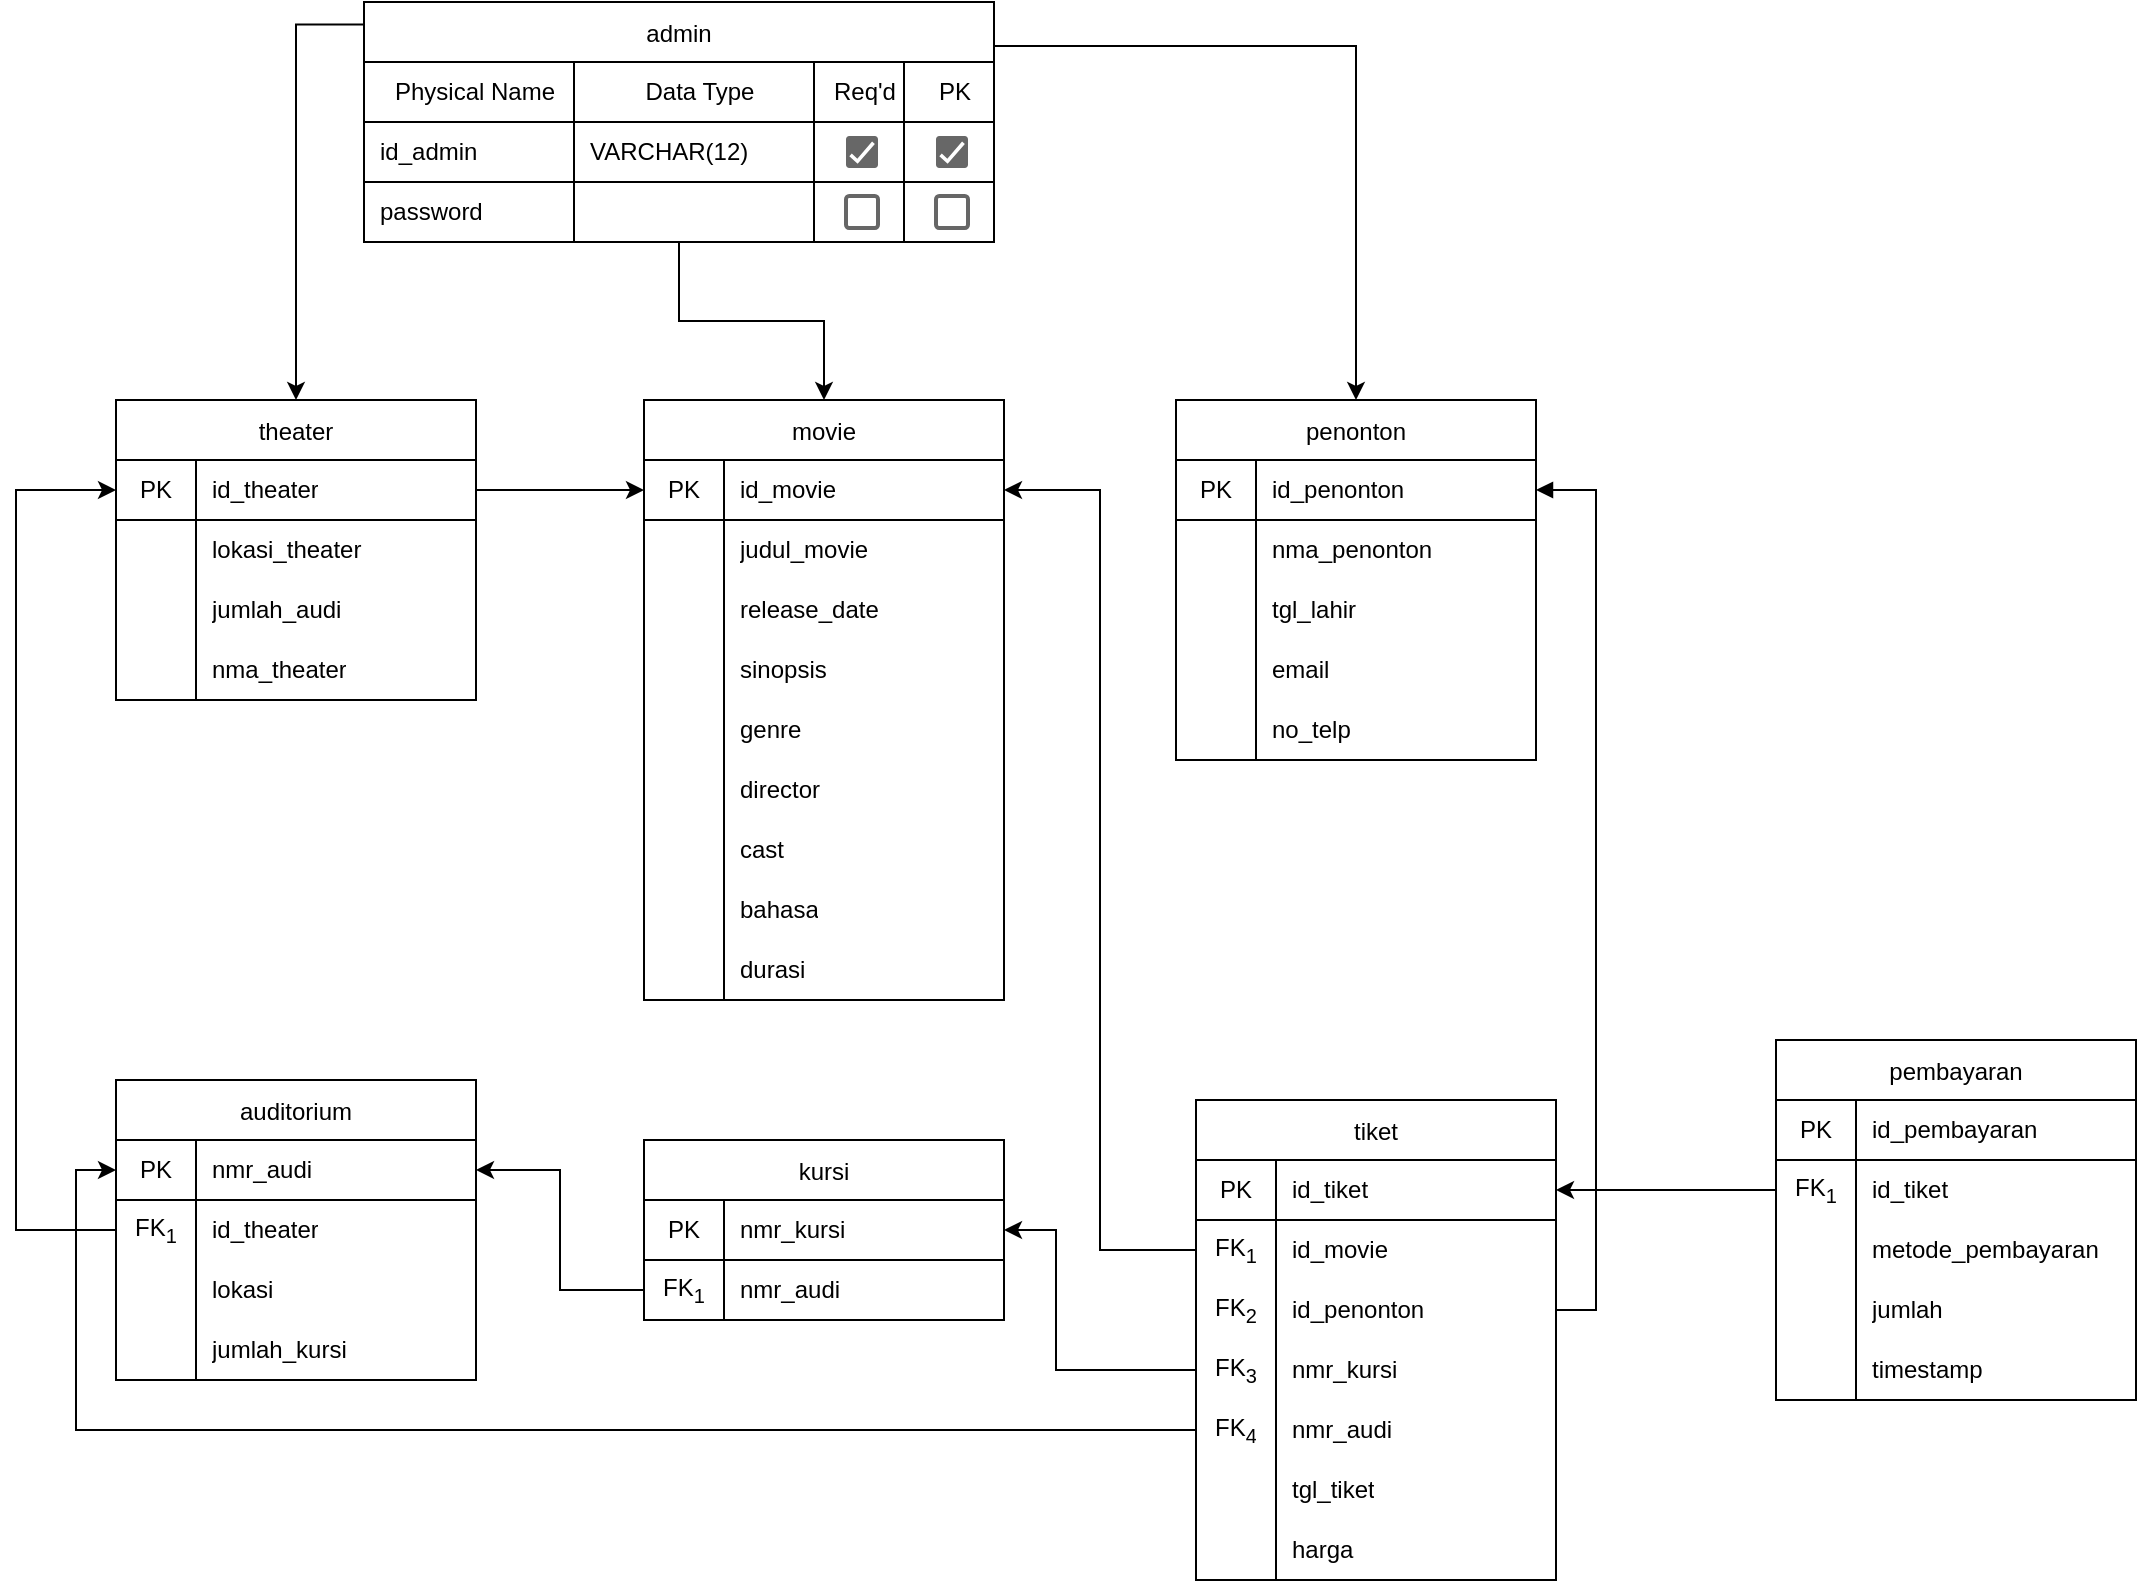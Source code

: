 <mxfile version="22.0.8" type="github">
  <diagram id="C5RBs43oDa-KdzZeNtuy" name="Page-1">
    <mxGraphModel dx="284" dy="148" grid="1" gridSize="10" guides="1" tooltips="1" connect="1" arrows="1" fold="1" page="1" pageScale="1" pageWidth="827" pageHeight="1169" math="0" shadow="0">
      <root>
        <mxCell id="WIyWlLk6GJQsqaUBKTNV-0" />
        <mxCell id="WIyWlLk6GJQsqaUBKTNV-1" parent="WIyWlLk6GJQsqaUBKTNV-0" />
        <mxCell id="dtBfUttSNfhgkL2TdTeO-0" value="theater" style="shape=table;startSize=30;container=1;collapsible=0;childLayout=tableLayout;fixedRows=1;rowLines=0;fontStyle=0;strokeColor=default;fontSize=12;" vertex="1" parent="WIyWlLk6GJQsqaUBKTNV-1">
          <mxGeometry x="340" y="350" width="180" height="150" as="geometry" />
        </mxCell>
        <mxCell id="dtBfUttSNfhgkL2TdTeO-1" value="" style="shape=tableRow;horizontal=0;startSize=0;swimlaneHead=0;swimlaneBody=0;top=0;left=0;bottom=0;right=0;collapsible=0;dropTarget=0;fillColor=none;points=[[0,0.5],[1,0.5]];portConstraint=eastwest;strokeColor=inherit;fontSize=12;" vertex="1" parent="dtBfUttSNfhgkL2TdTeO-0">
          <mxGeometry y="30" width="180" height="30" as="geometry" />
        </mxCell>
        <mxCell id="dtBfUttSNfhgkL2TdTeO-2" value="PK" style="shape=partialRectangle;html=1;whiteSpace=wrap;connectable=0;fillColor=none;top=0;left=0;bottom=1;right=0;overflow=hidden;pointerEvents=1;strokeColor=inherit;fontSize=12;" vertex="1" parent="dtBfUttSNfhgkL2TdTeO-1">
          <mxGeometry width="40" height="30" as="geometry">
            <mxRectangle width="40" height="30" as="alternateBounds" />
          </mxGeometry>
        </mxCell>
        <mxCell id="dtBfUttSNfhgkL2TdTeO-3" value="id_theater" style="shape=partialRectangle;html=1;whiteSpace=wrap;connectable=0;fillColor=none;top=0;left=0;bottom=1;right=0;align=left;spacingLeft=6;overflow=hidden;strokeColor=inherit;fontSize=12;strokeWidth=1;" vertex="1" parent="dtBfUttSNfhgkL2TdTeO-1">
          <mxGeometry x="40" width="140" height="30" as="geometry">
            <mxRectangle width="140" height="30" as="alternateBounds" />
          </mxGeometry>
        </mxCell>
        <mxCell id="dtBfUttSNfhgkL2TdTeO-4" value="" style="shape=tableRow;horizontal=0;startSize=0;swimlaneHead=0;swimlaneBody=0;top=0;left=0;bottom=0;right=0;collapsible=0;dropTarget=0;fillColor=none;points=[[0,0.5],[1,0.5]];portConstraint=eastwest;strokeColor=inherit;fontSize=12;" vertex="1" parent="dtBfUttSNfhgkL2TdTeO-0">
          <mxGeometry y="60" width="180" height="30" as="geometry" />
        </mxCell>
        <mxCell id="dtBfUttSNfhgkL2TdTeO-5" value="" style="shape=partialRectangle;html=1;whiteSpace=wrap;connectable=0;fillColor=none;top=0;left=0;bottom=0;right=0;overflow=hidden;strokeColor=inherit;fontSize=12;" vertex="1" parent="dtBfUttSNfhgkL2TdTeO-4">
          <mxGeometry width="40" height="30" as="geometry">
            <mxRectangle width="40" height="30" as="alternateBounds" />
          </mxGeometry>
        </mxCell>
        <mxCell id="dtBfUttSNfhgkL2TdTeO-6" value="lokasi_theater" style="shape=partialRectangle;html=1;whiteSpace=wrap;connectable=0;fillColor=none;top=0;left=0;bottom=0;right=0;align=left;spacingLeft=6;overflow=hidden;strokeColor=inherit;fontSize=12;" vertex="1" parent="dtBfUttSNfhgkL2TdTeO-4">
          <mxGeometry x="40" width="140" height="30" as="geometry">
            <mxRectangle width="140" height="30" as="alternateBounds" />
          </mxGeometry>
        </mxCell>
        <mxCell id="dtBfUttSNfhgkL2TdTeO-7" value="" style="shape=tableRow;horizontal=0;startSize=0;swimlaneHead=0;swimlaneBody=0;top=0;left=0;bottom=0;right=0;collapsible=0;dropTarget=0;fillColor=none;points=[[0,0.5],[1,0.5]];portConstraint=eastwest;strokeColor=inherit;fontSize=12;" vertex="1" parent="dtBfUttSNfhgkL2TdTeO-0">
          <mxGeometry y="90" width="180" height="30" as="geometry" />
        </mxCell>
        <mxCell id="dtBfUttSNfhgkL2TdTeO-8" value="" style="shape=partialRectangle;html=1;whiteSpace=wrap;connectable=0;fillColor=none;top=0;left=0;bottom=0;right=0;overflow=hidden;strokeColor=inherit;fontSize=12;" vertex="1" parent="dtBfUttSNfhgkL2TdTeO-7">
          <mxGeometry width="40" height="30" as="geometry">
            <mxRectangle width="40" height="30" as="alternateBounds" />
          </mxGeometry>
        </mxCell>
        <mxCell id="dtBfUttSNfhgkL2TdTeO-9" value="jumlah_audi" style="shape=partialRectangle;html=1;whiteSpace=wrap;connectable=0;fillColor=none;top=0;left=0;bottom=0;right=0;align=left;spacingLeft=6;overflow=hidden;strokeColor=inherit;fontSize=12;" vertex="1" parent="dtBfUttSNfhgkL2TdTeO-7">
          <mxGeometry x="40" width="140" height="30" as="geometry">
            <mxRectangle width="140" height="30" as="alternateBounds" />
          </mxGeometry>
        </mxCell>
        <mxCell id="dtBfUttSNfhgkL2TdTeO-10" style="shape=tableRow;horizontal=0;startSize=0;swimlaneHead=0;swimlaneBody=0;top=0;left=0;bottom=0;right=0;collapsible=0;dropTarget=0;fillColor=none;points=[[0,0.5],[1,0.5]];portConstraint=eastwest;strokeColor=inherit;fontSize=12;" vertex="1" parent="dtBfUttSNfhgkL2TdTeO-0">
          <mxGeometry y="120" width="180" height="30" as="geometry" />
        </mxCell>
        <mxCell id="dtBfUttSNfhgkL2TdTeO-11" style="shape=partialRectangle;html=1;whiteSpace=wrap;connectable=0;fillColor=none;top=0;left=0;bottom=0;right=0;overflow=hidden;strokeColor=inherit;fontSize=12;" vertex="1" parent="dtBfUttSNfhgkL2TdTeO-10">
          <mxGeometry width="40" height="30" as="geometry">
            <mxRectangle width="40" height="30" as="alternateBounds" />
          </mxGeometry>
        </mxCell>
        <mxCell id="dtBfUttSNfhgkL2TdTeO-12" value="nma_theater" style="shape=partialRectangle;html=1;whiteSpace=wrap;connectable=0;fillColor=none;top=0;left=0;bottom=0;right=0;align=left;spacingLeft=6;overflow=hidden;strokeColor=inherit;fontSize=12;" vertex="1" parent="dtBfUttSNfhgkL2TdTeO-10">
          <mxGeometry x="40" width="140" height="30" as="geometry">
            <mxRectangle width="140" height="30" as="alternateBounds" />
          </mxGeometry>
        </mxCell>
        <mxCell id="dtBfUttSNfhgkL2TdTeO-13" value="movie" style="shape=table;startSize=30;container=1;collapsible=0;childLayout=tableLayout;fixedRows=1;rowLines=0;fontStyle=0;strokeColor=default;fontSize=12;" vertex="1" parent="WIyWlLk6GJQsqaUBKTNV-1">
          <mxGeometry x="604" y="350" width="180" height="300" as="geometry" />
        </mxCell>
        <mxCell id="dtBfUttSNfhgkL2TdTeO-14" value="" style="shape=tableRow;horizontal=0;startSize=0;swimlaneHead=0;swimlaneBody=0;top=0;left=0;bottom=0;right=0;collapsible=0;dropTarget=0;fillColor=none;points=[[0,0.5],[1,0.5]];portConstraint=eastwest;strokeColor=inherit;fontSize=12;" vertex="1" parent="dtBfUttSNfhgkL2TdTeO-13">
          <mxGeometry y="30" width="180" height="30" as="geometry" />
        </mxCell>
        <mxCell id="dtBfUttSNfhgkL2TdTeO-15" value="PK" style="shape=partialRectangle;html=1;whiteSpace=wrap;connectable=0;fillColor=none;top=0;left=0;bottom=1;right=0;overflow=hidden;pointerEvents=1;strokeColor=inherit;fontSize=12;" vertex="1" parent="dtBfUttSNfhgkL2TdTeO-14">
          <mxGeometry width="40" height="30" as="geometry">
            <mxRectangle width="40" height="30" as="alternateBounds" />
          </mxGeometry>
        </mxCell>
        <mxCell id="dtBfUttSNfhgkL2TdTeO-16" value="id_movie" style="shape=partialRectangle;html=1;whiteSpace=wrap;connectable=0;fillColor=none;top=0;left=0;bottom=1;right=0;align=left;spacingLeft=6;overflow=hidden;strokeColor=inherit;fontSize=12;strokeWidth=1;" vertex="1" parent="dtBfUttSNfhgkL2TdTeO-14">
          <mxGeometry x="40" width="140" height="30" as="geometry">
            <mxRectangle width="140" height="30" as="alternateBounds" />
          </mxGeometry>
        </mxCell>
        <mxCell id="dtBfUttSNfhgkL2TdTeO-17" style="shape=tableRow;horizontal=0;startSize=0;swimlaneHead=0;swimlaneBody=0;top=0;left=0;bottom=0;right=0;collapsible=0;dropTarget=0;fillColor=none;points=[[0,0.5],[1,0.5]];portConstraint=eastwest;strokeColor=inherit;fontSize=12;" vertex="1" parent="dtBfUttSNfhgkL2TdTeO-13">
          <mxGeometry y="60" width="180" height="30" as="geometry" />
        </mxCell>
        <mxCell id="dtBfUttSNfhgkL2TdTeO-18" style="shape=partialRectangle;html=1;whiteSpace=wrap;connectable=0;fillColor=none;top=0;left=0;bottom=0;right=0;overflow=hidden;strokeColor=inherit;fontSize=12;" vertex="1" parent="dtBfUttSNfhgkL2TdTeO-17">
          <mxGeometry width="40" height="30" as="geometry">
            <mxRectangle width="40" height="30" as="alternateBounds" />
          </mxGeometry>
        </mxCell>
        <mxCell id="dtBfUttSNfhgkL2TdTeO-19" value="judul_movie" style="shape=partialRectangle;html=1;whiteSpace=wrap;connectable=0;fillColor=none;top=0;left=0;bottom=0;right=0;align=left;spacingLeft=6;overflow=hidden;strokeColor=inherit;fontSize=12;" vertex="1" parent="dtBfUttSNfhgkL2TdTeO-17">
          <mxGeometry x="40" width="140" height="30" as="geometry">
            <mxRectangle width="140" height="30" as="alternateBounds" />
          </mxGeometry>
        </mxCell>
        <mxCell id="dtBfUttSNfhgkL2TdTeO-20" style="shape=tableRow;horizontal=0;startSize=0;swimlaneHead=0;swimlaneBody=0;top=0;left=0;bottom=0;right=0;collapsible=0;dropTarget=0;fillColor=none;points=[[0,0.5],[1,0.5]];portConstraint=eastwest;strokeColor=inherit;fontSize=12;" vertex="1" parent="dtBfUttSNfhgkL2TdTeO-13">
          <mxGeometry y="90" width="180" height="30" as="geometry" />
        </mxCell>
        <mxCell id="dtBfUttSNfhgkL2TdTeO-21" style="shape=partialRectangle;html=1;whiteSpace=wrap;connectable=0;fillColor=none;top=0;left=0;bottom=0;right=0;overflow=hidden;strokeColor=inherit;fontSize=12;" vertex="1" parent="dtBfUttSNfhgkL2TdTeO-20">
          <mxGeometry width="40" height="30" as="geometry">
            <mxRectangle width="40" height="30" as="alternateBounds" />
          </mxGeometry>
        </mxCell>
        <mxCell id="dtBfUttSNfhgkL2TdTeO-22" value="release_date" style="shape=partialRectangle;html=1;whiteSpace=wrap;connectable=0;fillColor=none;top=0;left=0;bottom=0;right=0;align=left;spacingLeft=6;overflow=hidden;strokeColor=inherit;fontSize=12;" vertex="1" parent="dtBfUttSNfhgkL2TdTeO-20">
          <mxGeometry x="40" width="140" height="30" as="geometry">
            <mxRectangle width="140" height="30" as="alternateBounds" />
          </mxGeometry>
        </mxCell>
        <mxCell id="dtBfUttSNfhgkL2TdTeO-23" value="" style="shape=tableRow;horizontal=0;startSize=0;swimlaneHead=0;swimlaneBody=0;top=0;left=0;bottom=0;right=0;collapsible=0;dropTarget=0;fillColor=none;points=[[0,0.5],[1,0.5]];portConstraint=eastwest;strokeColor=inherit;fontSize=12;" vertex="1" parent="dtBfUttSNfhgkL2TdTeO-13">
          <mxGeometry y="120" width="180" height="30" as="geometry" />
        </mxCell>
        <mxCell id="dtBfUttSNfhgkL2TdTeO-24" value="" style="shape=partialRectangle;html=1;whiteSpace=wrap;connectable=0;fillColor=none;top=0;left=0;bottom=0;right=0;overflow=hidden;strokeColor=inherit;fontSize=12;" vertex="1" parent="dtBfUttSNfhgkL2TdTeO-23">
          <mxGeometry width="40" height="30" as="geometry">
            <mxRectangle width="40" height="30" as="alternateBounds" />
          </mxGeometry>
        </mxCell>
        <mxCell id="dtBfUttSNfhgkL2TdTeO-25" value="sinopsis" style="shape=partialRectangle;html=1;whiteSpace=wrap;connectable=0;fillColor=none;top=0;left=0;bottom=0;right=0;align=left;spacingLeft=6;overflow=hidden;strokeColor=inherit;fontSize=12;" vertex="1" parent="dtBfUttSNfhgkL2TdTeO-23">
          <mxGeometry x="40" width="140" height="30" as="geometry">
            <mxRectangle width="140" height="30" as="alternateBounds" />
          </mxGeometry>
        </mxCell>
        <mxCell id="dtBfUttSNfhgkL2TdTeO-26" value="" style="shape=tableRow;horizontal=0;startSize=0;swimlaneHead=0;swimlaneBody=0;top=0;left=0;bottom=0;right=0;collapsible=0;dropTarget=0;fillColor=none;points=[[0,0.5],[1,0.5]];portConstraint=eastwest;strokeColor=inherit;fontSize=12;" vertex="1" parent="dtBfUttSNfhgkL2TdTeO-13">
          <mxGeometry y="150" width="180" height="30" as="geometry" />
        </mxCell>
        <mxCell id="dtBfUttSNfhgkL2TdTeO-27" value="" style="shape=partialRectangle;html=1;whiteSpace=wrap;connectable=0;fillColor=none;top=0;left=0;bottom=0;right=0;overflow=hidden;strokeColor=inherit;fontSize=12;" vertex="1" parent="dtBfUttSNfhgkL2TdTeO-26">
          <mxGeometry width="40" height="30" as="geometry">
            <mxRectangle width="40" height="30" as="alternateBounds" />
          </mxGeometry>
        </mxCell>
        <mxCell id="dtBfUttSNfhgkL2TdTeO-28" value="genre" style="shape=partialRectangle;html=1;whiteSpace=wrap;connectable=0;fillColor=none;top=0;left=0;bottom=0;right=0;align=left;spacingLeft=6;overflow=hidden;strokeColor=inherit;fontSize=12;" vertex="1" parent="dtBfUttSNfhgkL2TdTeO-26">
          <mxGeometry x="40" width="140" height="30" as="geometry">
            <mxRectangle width="140" height="30" as="alternateBounds" />
          </mxGeometry>
        </mxCell>
        <mxCell id="dtBfUttSNfhgkL2TdTeO-29" style="shape=tableRow;horizontal=0;startSize=0;swimlaneHead=0;swimlaneBody=0;top=0;left=0;bottom=0;right=0;collapsible=0;dropTarget=0;fillColor=none;points=[[0,0.5],[1,0.5]];portConstraint=eastwest;strokeColor=inherit;fontSize=12;" vertex="1" parent="dtBfUttSNfhgkL2TdTeO-13">
          <mxGeometry y="180" width="180" height="30" as="geometry" />
        </mxCell>
        <mxCell id="dtBfUttSNfhgkL2TdTeO-30" style="shape=partialRectangle;html=1;whiteSpace=wrap;connectable=0;fillColor=none;top=0;left=0;bottom=0;right=0;overflow=hidden;strokeColor=inherit;fontSize=12;" vertex="1" parent="dtBfUttSNfhgkL2TdTeO-29">
          <mxGeometry width="40" height="30" as="geometry">
            <mxRectangle width="40" height="30" as="alternateBounds" />
          </mxGeometry>
        </mxCell>
        <mxCell id="dtBfUttSNfhgkL2TdTeO-31" value="director" style="shape=partialRectangle;html=1;whiteSpace=wrap;connectable=0;fillColor=none;top=0;left=0;bottom=0;right=0;align=left;spacingLeft=6;overflow=hidden;strokeColor=inherit;fontSize=12;" vertex="1" parent="dtBfUttSNfhgkL2TdTeO-29">
          <mxGeometry x="40" width="140" height="30" as="geometry">
            <mxRectangle width="140" height="30" as="alternateBounds" />
          </mxGeometry>
        </mxCell>
        <mxCell id="dtBfUttSNfhgkL2TdTeO-32" style="shape=tableRow;horizontal=0;startSize=0;swimlaneHead=0;swimlaneBody=0;top=0;left=0;bottom=0;right=0;collapsible=0;dropTarget=0;fillColor=none;points=[[0,0.5],[1,0.5]];portConstraint=eastwest;strokeColor=inherit;fontSize=12;" vertex="1" parent="dtBfUttSNfhgkL2TdTeO-13">
          <mxGeometry y="210" width="180" height="30" as="geometry" />
        </mxCell>
        <mxCell id="dtBfUttSNfhgkL2TdTeO-33" style="shape=partialRectangle;html=1;whiteSpace=wrap;connectable=0;fillColor=none;top=0;left=0;bottom=0;right=0;overflow=hidden;strokeColor=inherit;fontSize=12;" vertex="1" parent="dtBfUttSNfhgkL2TdTeO-32">
          <mxGeometry width="40" height="30" as="geometry">
            <mxRectangle width="40" height="30" as="alternateBounds" />
          </mxGeometry>
        </mxCell>
        <mxCell id="dtBfUttSNfhgkL2TdTeO-34" value="cast" style="shape=partialRectangle;html=1;whiteSpace=wrap;connectable=0;fillColor=none;top=0;left=0;bottom=0;right=0;align=left;spacingLeft=6;overflow=hidden;strokeColor=inherit;fontSize=12;" vertex="1" parent="dtBfUttSNfhgkL2TdTeO-32">
          <mxGeometry x="40" width="140" height="30" as="geometry">
            <mxRectangle width="140" height="30" as="alternateBounds" />
          </mxGeometry>
        </mxCell>
        <mxCell id="dtBfUttSNfhgkL2TdTeO-35" style="shape=tableRow;horizontal=0;startSize=0;swimlaneHead=0;swimlaneBody=0;top=0;left=0;bottom=0;right=0;collapsible=0;dropTarget=0;fillColor=none;points=[[0,0.5],[1,0.5]];portConstraint=eastwest;strokeColor=inherit;fontSize=12;" vertex="1" parent="dtBfUttSNfhgkL2TdTeO-13">
          <mxGeometry y="240" width="180" height="30" as="geometry" />
        </mxCell>
        <mxCell id="dtBfUttSNfhgkL2TdTeO-36" style="shape=partialRectangle;html=1;whiteSpace=wrap;connectable=0;fillColor=none;top=0;left=0;bottom=0;right=0;overflow=hidden;strokeColor=inherit;fontSize=12;" vertex="1" parent="dtBfUttSNfhgkL2TdTeO-35">
          <mxGeometry width="40" height="30" as="geometry">
            <mxRectangle width="40" height="30" as="alternateBounds" />
          </mxGeometry>
        </mxCell>
        <mxCell id="dtBfUttSNfhgkL2TdTeO-37" value="bahasa" style="shape=partialRectangle;html=1;whiteSpace=wrap;connectable=0;fillColor=none;top=0;left=0;bottom=0;right=0;align=left;spacingLeft=6;overflow=hidden;strokeColor=inherit;fontSize=12;" vertex="1" parent="dtBfUttSNfhgkL2TdTeO-35">
          <mxGeometry x="40" width="140" height="30" as="geometry">
            <mxRectangle width="140" height="30" as="alternateBounds" />
          </mxGeometry>
        </mxCell>
        <mxCell id="dtBfUttSNfhgkL2TdTeO-38" style="shape=tableRow;horizontal=0;startSize=0;swimlaneHead=0;swimlaneBody=0;top=0;left=0;bottom=0;right=0;collapsible=0;dropTarget=0;fillColor=none;points=[[0,0.5],[1,0.5]];portConstraint=eastwest;strokeColor=inherit;fontSize=12;" vertex="1" parent="dtBfUttSNfhgkL2TdTeO-13">
          <mxGeometry y="270" width="180" height="30" as="geometry" />
        </mxCell>
        <mxCell id="dtBfUttSNfhgkL2TdTeO-39" style="shape=partialRectangle;html=1;whiteSpace=wrap;connectable=0;fillColor=none;top=0;left=0;bottom=0;right=0;overflow=hidden;strokeColor=inherit;fontSize=12;" vertex="1" parent="dtBfUttSNfhgkL2TdTeO-38">
          <mxGeometry width="40" height="30" as="geometry">
            <mxRectangle width="40" height="30" as="alternateBounds" />
          </mxGeometry>
        </mxCell>
        <mxCell id="dtBfUttSNfhgkL2TdTeO-40" value="durasi" style="shape=partialRectangle;html=1;whiteSpace=wrap;connectable=0;fillColor=none;top=0;left=0;bottom=0;right=0;align=left;spacingLeft=6;overflow=hidden;strokeColor=inherit;fontSize=12;" vertex="1" parent="dtBfUttSNfhgkL2TdTeO-38">
          <mxGeometry x="40" width="140" height="30" as="geometry">
            <mxRectangle width="140" height="30" as="alternateBounds" />
          </mxGeometry>
        </mxCell>
        <mxCell id="dtBfUttSNfhgkL2TdTeO-41" value="tiket" style="shape=table;startSize=30;container=1;collapsible=0;childLayout=tableLayout;fixedRows=1;rowLines=0;fontStyle=0;strokeColor=default;fontSize=12;" vertex="1" parent="WIyWlLk6GJQsqaUBKTNV-1">
          <mxGeometry x="880" y="700" width="180" height="240" as="geometry" />
        </mxCell>
        <mxCell id="dtBfUttSNfhgkL2TdTeO-42" value="" style="shape=tableRow;horizontal=0;startSize=0;swimlaneHead=0;swimlaneBody=0;top=0;left=0;bottom=0;right=0;collapsible=0;dropTarget=0;fillColor=none;points=[[0,0.5],[1,0.5]];portConstraint=eastwest;strokeColor=inherit;fontSize=12;" vertex="1" parent="dtBfUttSNfhgkL2TdTeO-41">
          <mxGeometry y="30" width="180" height="30" as="geometry" />
        </mxCell>
        <mxCell id="dtBfUttSNfhgkL2TdTeO-43" value="PK" style="shape=partialRectangle;html=1;whiteSpace=wrap;connectable=0;fillColor=none;top=0;left=0;bottom=1;right=0;overflow=hidden;pointerEvents=1;strokeColor=inherit;fontSize=12;" vertex="1" parent="dtBfUttSNfhgkL2TdTeO-42">
          <mxGeometry width="40" height="30" as="geometry">
            <mxRectangle width="40" height="30" as="alternateBounds" />
          </mxGeometry>
        </mxCell>
        <mxCell id="dtBfUttSNfhgkL2TdTeO-44" value="id_tiket" style="shape=partialRectangle;html=1;whiteSpace=wrap;connectable=0;fillColor=none;top=0;left=0;bottom=1;right=0;align=left;spacingLeft=6;overflow=hidden;strokeColor=inherit;fontSize=12;strokeWidth=1;" vertex="1" parent="dtBfUttSNfhgkL2TdTeO-42">
          <mxGeometry x="40" width="140" height="30" as="geometry">
            <mxRectangle width="140" height="30" as="alternateBounds" />
          </mxGeometry>
        </mxCell>
        <mxCell id="dtBfUttSNfhgkL2TdTeO-45" style="shape=tableRow;horizontal=0;startSize=0;swimlaneHead=0;swimlaneBody=0;top=0;left=0;bottom=0;right=0;collapsible=0;dropTarget=0;fillColor=none;points=[[0,0.5],[1,0.5]];portConstraint=eastwest;strokeColor=inherit;fontSize=12;" vertex="1" parent="dtBfUttSNfhgkL2TdTeO-41">
          <mxGeometry y="60" width="180" height="30" as="geometry" />
        </mxCell>
        <mxCell id="dtBfUttSNfhgkL2TdTeO-46" value="FK&lt;sub&gt;1&lt;/sub&gt;" style="shape=partialRectangle;html=1;whiteSpace=wrap;connectable=0;fillColor=none;top=1;left=0;bottom=0;right=0;overflow=hidden;strokeColor=inherit;fontSize=12;" vertex="1" parent="dtBfUttSNfhgkL2TdTeO-45">
          <mxGeometry width="40" height="30" as="geometry">
            <mxRectangle width="40" height="30" as="alternateBounds" />
          </mxGeometry>
        </mxCell>
        <mxCell id="dtBfUttSNfhgkL2TdTeO-47" value="id_movie" style="shape=partialRectangle;html=1;whiteSpace=wrap;connectable=0;fillColor=none;top=1;left=0;bottom=0;right=0;align=left;spacingLeft=6;overflow=hidden;strokeColor=inherit;fontSize=12;" vertex="1" parent="dtBfUttSNfhgkL2TdTeO-45">
          <mxGeometry x="40" width="140" height="30" as="geometry">
            <mxRectangle width="140" height="30" as="alternateBounds" />
          </mxGeometry>
        </mxCell>
        <mxCell id="dtBfUttSNfhgkL2TdTeO-48" style="shape=tableRow;horizontal=0;startSize=0;swimlaneHead=0;swimlaneBody=0;top=0;left=0;bottom=0;right=0;collapsible=0;dropTarget=0;fillColor=none;points=[[0,0.5],[1,0.5]];portConstraint=eastwest;strokeColor=inherit;fontSize=12;" vertex="1" parent="dtBfUttSNfhgkL2TdTeO-41">
          <mxGeometry y="90" width="180" height="30" as="geometry" />
        </mxCell>
        <mxCell id="dtBfUttSNfhgkL2TdTeO-49" value="FK&lt;sub&gt;2&lt;/sub&gt;" style="shape=partialRectangle;html=1;whiteSpace=wrap;connectable=0;fillColor=none;top=0;left=0;bottom=0;right=0;overflow=hidden;strokeColor=inherit;fontSize=12;" vertex="1" parent="dtBfUttSNfhgkL2TdTeO-48">
          <mxGeometry width="40" height="30" as="geometry">
            <mxRectangle width="40" height="30" as="alternateBounds" />
          </mxGeometry>
        </mxCell>
        <mxCell id="dtBfUttSNfhgkL2TdTeO-50" value="id_penonton" style="shape=partialRectangle;html=1;whiteSpace=wrap;connectable=0;fillColor=none;top=0;left=0;bottom=0;right=0;align=left;spacingLeft=6;overflow=hidden;strokeColor=inherit;fontSize=12;" vertex="1" parent="dtBfUttSNfhgkL2TdTeO-48">
          <mxGeometry x="40" width="140" height="30" as="geometry">
            <mxRectangle width="140" height="30" as="alternateBounds" />
          </mxGeometry>
        </mxCell>
        <mxCell id="dtBfUttSNfhgkL2TdTeO-51" style="shape=tableRow;horizontal=0;startSize=0;swimlaneHead=0;swimlaneBody=0;top=0;left=0;bottom=0;right=0;collapsible=0;dropTarget=0;fillColor=none;points=[[0,0.5],[1,0.5]];portConstraint=eastwest;strokeColor=inherit;fontSize=12;" vertex="1" parent="dtBfUttSNfhgkL2TdTeO-41">
          <mxGeometry y="120" width="180" height="30" as="geometry" />
        </mxCell>
        <mxCell id="dtBfUttSNfhgkL2TdTeO-52" value="FK&lt;sub&gt;3&lt;/sub&gt;" style="shape=partialRectangle;html=1;whiteSpace=wrap;connectable=0;fillColor=none;top=0;left=0;bottom=0;right=0;overflow=hidden;strokeColor=inherit;fontSize=12;" vertex="1" parent="dtBfUttSNfhgkL2TdTeO-51">
          <mxGeometry width="40" height="30" as="geometry">
            <mxRectangle width="40" height="30" as="alternateBounds" />
          </mxGeometry>
        </mxCell>
        <mxCell id="dtBfUttSNfhgkL2TdTeO-53" value="nmr_kursi" style="shape=partialRectangle;html=1;whiteSpace=wrap;connectable=0;fillColor=none;top=0;left=0;bottom=0;right=0;align=left;spacingLeft=6;overflow=hidden;strokeColor=inherit;fontSize=12;" vertex="1" parent="dtBfUttSNfhgkL2TdTeO-51">
          <mxGeometry x="40" width="140" height="30" as="geometry">
            <mxRectangle width="140" height="30" as="alternateBounds" />
          </mxGeometry>
        </mxCell>
        <mxCell id="dtBfUttSNfhgkL2TdTeO-54" style="shape=tableRow;horizontal=0;startSize=0;swimlaneHead=0;swimlaneBody=0;top=0;left=0;bottom=0;right=0;collapsible=0;dropTarget=0;fillColor=none;points=[[0,0.5],[1,0.5]];portConstraint=eastwest;strokeColor=inherit;fontSize=12;" vertex="1" parent="dtBfUttSNfhgkL2TdTeO-41">
          <mxGeometry y="150" width="180" height="30" as="geometry" />
        </mxCell>
        <mxCell id="dtBfUttSNfhgkL2TdTeO-55" value="FK&lt;sub&gt;4&lt;/sub&gt;" style="shape=partialRectangle;html=1;whiteSpace=wrap;connectable=0;fillColor=none;top=0;left=0;bottom=0;right=0;overflow=hidden;strokeColor=inherit;fontSize=12;" vertex="1" parent="dtBfUttSNfhgkL2TdTeO-54">
          <mxGeometry width="40" height="30" as="geometry">
            <mxRectangle width="40" height="30" as="alternateBounds" />
          </mxGeometry>
        </mxCell>
        <mxCell id="dtBfUttSNfhgkL2TdTeO-56" value="nmr_audi" style="shape=partialRectangle;html=1;whiteSpace=wrap;connectable=0;fillColor=none;top=0;left=0;bottom=0;right=0;align=left;spacingLeft=6;overflow=hidden;strokeColor=inherit;fontSize=12;" vertex="1" parent="dtBfUttSNfhgkL2TdTeO-54">
          <mxGeometry x="40" width="140" height="30" as="geometry">
            <mxRectangle width="140" height="30" as="alternateBounds" />
          </mxGeometry>
        </mxCell>
        <mxCell id="dtBfUttSNfhgkL2TdTeO-57" style="shape=tableRow;horizontal=0;startSize=0;swimlaneHead=0;swimlaneBody=0;top=0;left=0;bottom=0;right=0;collapsible=0;dropTarget=0;fillColor=none;points=[[0,0.5],[1,0.5]];portConstraint=eastwest;strokeColor=inherit;fontSize=12;" vertex="1" parent="dtBfUttSNfhgkL2TdTeO-41">
          <mxGeometry y="180" width="180" height="30" as="geometry" />
        </mxCell>
        <mxCell id="dtBfUttSNfhgkL2TdTeO-58" style="shape=partialRectangle;html=1;whiteSpace=wrap;connectable=0;fillColor=none;top=0;left=0;bottom=0;right=0;overflow=hidden;strokeColor=inherit;fontSize=12;" vertex="1" parent="dtBfUttSNfhgkL2TdTeO-57">
          <mxGeometry width="40" height="30" as="geometry">
            <mxRectangle width="40" height="30" as="alternateBounds" />
          </mxGeometry>
        </mxCell>
        <mxCell id="dtBfUttSNfhgkL2TdTeO-59" value="tgl_tiket" style="shape=partialRectangle;html=1;whiteSpace=wrap;connectable=0;fillColor=none;top=0;left=0;bottom=0;right=0;align=left;spacingLeft=6;overflow=hidden;strokeColor=inherit;fontSize=12;" vertex="1" parent="dtBfUttSNfhgkL2TdTeO-57">
          <mxGeometry x="40" width="140" height="30" as="geometry">
            <mxRectangle width="140" height="30" as="alternateBounds" />
          </mxGeometry>
        </mxCell>
        <mxCell id="dtBfUttSNfhgkL2TdTeO-60" style="shape=tableRow;horizontal=0;startSize=0;swimlaneHead=0;swimlaneBody=0;top=0;left=0;bottom=0;right=0;collapsible=0;dropTarget=0;fillColor=none;points=[[0,0.5],[1,0.5]];portConstraint=eastwest;strokeColor=inherit;fontSize=12;" vertex="1" parent="dtBfUttSNfhgkL2TdTeO-41">
          <mxGeometry y="210" width="180" height="30" as="geometry" />
        </mxCell>
        <mxCell id="dtBfUttSNfhgkL2TdTeO-61" style="shape=partialRectangle;html=1;whiteSpace=wrap;connectable=0;fillColor=none;top=0;left=0;bottom=0;right=0;overflow=hidden;strokeColor=inherit;fontSize=12;" vertex="1" parent="dtBfUttSNfhgkL2TdTeO-60">
          <mxGeometry width="40" height="30" as="geometry">
            <mxRectangle width="40" height="30" as="alternateBounds" />
          </mxGeometry>
        </mxCell>
        <mxCell id="dtBfUttSNfhgkL2TdTeO-62" value="harga" style="shape=partialRectangle;html=1;whiteSpace=wrap;connectable=0;fillColor=none;top=0;left=0;bottom=0;right=0;align=left;spacingLeft=6;overflow=hidden;strokeColor=inherit;fontSize=12;" vertex="1" parent="dtBfUttSNfhgkL2TdTeO-60">
          <mxGeometry x="40" width="140" height="30" as="geometry">
            <mxRectangle width="140" height="30" as="alternateBounds" />
          </mxGeometry>
        </mxCell>
        <mxCell id="dtBfUttSNfhgkL2TdTeO-63" value="pembayaran" style="shape=table;startSize=30;container=1;collapsible=0;childLayout=tableLayout;fixedRows=1;rowLines=0;fontStyle=0;strokeColor=default;fontSize=12;" vertex="1" parent="WIyWlLk6GJQsqaUBKTNV-1">
          <mxGeometry x="1170" y="670" width="180" height="180" as="geometry" />
        </mxCell>
        <mxCell id="dtBfUttSNfhgkL2TdTeO-64" value="" style="shape=tableRow;horizontal=0;startSize=0;swimlaneHead=0;swimlaneBody=0;top=0;left=0;bottom=0;right=0;collapsible=0;dropTarget=0;fillColor=none;points=[[0,0.5],[1,0.5]];portConstraint=eastwest;strokeColor=inherit;fontSize=12;" vertex="1" parent="dtBfUttSNfhgkL2TdTeO-63">
          <mxGeometry y="30" width="180" height="30" as="geometry" />
        </mxCell>
        <mxCell id="dtBfUttSNfhgkL2TdTeO-65" value="PK" style="shape=partialRectangle;html=1;whiteSpace=wrap;connectable=0;fillColor=none;top=0;left=0;bottom=1;right=0;overflow=hidden;pointerEvents=1;strokeColor=inherit;fontSize=12;" vertex="1" parent="dtBfUttSNfhgkL2TdTeO-64">
          <mxGeometry width="40" height="30" as="geometry">
            <mxRectangle width="40" height="30" as="alternateBounds" />
          </mxGeometry>
        </mxCell>
        <mxCell id="dtBfUttSNfhgkL2TdTeO-66" value="id_pembayaran" style="shape=partialRectangle;html=1;whiteSpace=wrap;connectable=0;fillColor=none;top=0;left=0;bottom=1;right=0;align=left;spacingLeft=6;overflow=hidden;strokeColor=inherit;fontSize=12;strokeWidth=1;" vertex="1" parent="dtBfUttSNfhgkL2TdTeO-64">
          <mxGeometry x="40" width="140" height="30" as="geometry">
            <mxRectangle width="140" height="30" as="alternateBounds" />
          </mxGeometry>
        </mxCell>
        <mxCell id="dtBfUttSNfhgkL2TdTeO-67" style="shape=tableRow;horizontal=0;startSize=0;swimlaneHead=0;swimlaneBody=0;top=0;left=0;bottom=0;right=0;collapsible=0;dropTarget=0;fillColor=none;points=[[0,0.5],[1,0.5]];portConstraint=eastwest;strokeColor=inherit;fontSize=12;" vertex="1" parent="dtBfUttSNfhgkL2TdTeO-63">
          <mxGeometry y="60" width="180" height="30" as="geometry" />
        </mxCell>
        <mxCell id="dtBfUttSNfhgkL2TdTeO-68" value="FK&lt;sub&gt;1&lt;/sub&gt;" style="shape=partialRectangle;html=1;whiteSpace=wrap;connectable=0;fillColor=none;top=1;left=0;bottom=0;right=0;overflow=hidden;strokeColor=inherit;fontSize=12;" vertex="1" parent="dtBfUttSNfhgkL2TdTeO-67">
          <mxGeometry width="40" height="30" as="geometry">
            <mxRectangle width="40" height="30" as="alternateBounds" />
          </mxGeometry>
        </mxCell>
        <mxCell id="dtBfUttSNfhgkL2TdTeO-69" value="id_tiket" style="shape=partialRectangle;html=1;whiteSpace=wrap;connectable=0;fillColor=none;top=1;left=0;bottom=0;right=0;align=left;spacingLeft=6;overflow=hidden;strokeColor=inherit;fontSize=12;" vertex="1" parent="dtBfUttSNfhgkL2TdTeO-67">
          <mxGeometry x="40" width="140" height="30" as="geometry">
            <mxRectangle width="140" height="30" as="alternateBounds" />
          </mxGeometry>
        </mxCell>
        <mxCell id="dtBfUttSNfhgkL2TdTeO-70" style="shape=tableRow;horizontal=0;startSize=0;swimlaneHead=0;swimlaneBody=0;top=0;left=0;bottom=0;right=0;collapsible=0;dropTarget=0;fillColor=none;points=[[0,0.5],[1,0.5]];portConstraint=eastwest;strokeColor=inherit;fontSize=12;" vertex="1" parent="dtBfUttSNfhgkL2TdTeO-63">
          <mxGeometry y="90" width="180" height="30" as="geometry" />
        </mxCell>
        <mxCell id="dtBfUttSNfhgkL2TdTeO-71" value="" style="shape=partialRectangle;html=1;whiteSpace=wrap;connectable=0;fillColor=none;top=0;left=0;bottom=0;right=0;overflow=hidden;strokeColor=inherit;fontSize=12;" vertex="1" parent="dtBfUttSNfhgkL2TdTeO-70">
          <mxGeometry width="40" height="30" as="geometry">
            <mxRectangle width="40" height="30" as="alternateBounds" />
          </mxGeometry>
        </mxCell>
        <mxCell id="dtBfUttSNfhgkL2TdTeO-72" value="metode_pembayaran" style="shape=partialRectangle;html=1;whiteSpace=wrap;connectable=0;fillColor=none;top=0;left=0;bottom=0;right=0;align=left;spacingLeft=6;overflow=hidden;strokeColor=inherit;fontSize=12;" vertex="1" parent="dtBfUttSNfhgkL2TdTeO-70">
          <mxGeometry x="40" width="140" height="30" as="geometry">
            <mxRectangle width="140" height="30" as="alternateBounds" />
          </mxGeometry>
        </mxCell>
        <mxCell id="dtBfUttSNfhgkL2TdTeO-73" style="shape=tableRow;horizontal=0;startSize=0;swimlaneHead=0;swimlaneBody=0;top=0;left=0;bottom=0;right=0;collapsible=0;dropTarget=0;fillColor=none;points=[[0,0.5],[1,0.5]];portConstraint=eastwest;strokeColor=inherit;fontSize=12;" vertex="1" parent="dtBfUttSNfhgkL2TdTeO-63">
          <mxGeometry y="120" width="180" height="30" as="geometry" />
        </mxCell>
        <mxCell id="dtBfUttSNfhgkL2TdTeO-74" value="" style="shape=partialRectangle;html=1;whiteSpace=wrap;connectable=0;fillColor=none;top=0;left=0;bottom=0;right=0;overflow=hidden;strokeColor=inherit;fontSize=12;" vertex="1" parent="dtBfUttSNfhgkL2TdTeO-73">
          <mxGeometry width="40" height="30" as="geometry">
            <mxRectangle width="40" height="30" as="alternateBounds" />
          </mxGeometry>
        </mxCell>
        <mxCell id="dtBfUttSNfhgkL2TdTeO-75" value="jumlah" style="shape=partialRectangle;html=1;whiteSpace=wrap;connectable=0;fillColor=none;top=0;left=0;bottom=0;right=0;align=left;spacingLeft=6;overflow=hidden;strokeColor=inherit;fontSize=12;" vertex="1" parent="dtBfUttSNfhgkL2TdTeO-73">
          <mxGeometry x="40" width="140" height="30" as="geometry">
            <mxRectangle width="140" height="30" as="alternateBounds" />
          </mxGeometry>
        </mxCell>
        <mxCell id="dtBfUttSNfhgkL2TdTeO-76" style="shape=tableRow;horizontal=0;startSize=0;swimlaneHead=0;swimlaneBody=0;top=0;left=0;bottom=0;right=0;collapsible=0;dropTarget=0;fillColor=none;points=[[0,0.5],[1,0.5]];portConstraint=eastwest;strokeColor=inherit;fontSize=12;" vertex="1" parent="dtBfUttSNfhgkL2TdTeO-63">
          <mxGeometry y="150" width="180" height="30" as="geometry" />
        </mxCell>
        <mxCell id="dtBfUttSNfhgkL2TdTeO-77" value="" style="shape=partialRectangle;html=1;whiteSpace=wrap;connectable=0;fillColor=none;top=0;left=0;bottom=0;right=0;overflow=hidden;strokeColor=inherit;fontSize=12;" vertex="1" parent="dtBfUttSNfhgkL2TdTeO-76">
          <mxGeometry width="40" height="30" as="geometry">
            <mxRectangle width="40" height="30" as="alternateBounds" />
          </mxGeometry>
        </mxCell>
        <mxCell id="dtBfUttSNfhgkL2TdTeO-78" value="timestamp" style="shape=partialRectangle;html=1;whiteSpace=wrap;connectable=0;fillColor=none;top=0;left=0;bottom=0;right=0;align=left;spacingLeft=6;overflow=hidden;strokeColor=inherit;fontSize=12;" vertex="1" parent="dtBfUttSNfhgkL2TdTeO-76">
          <mxGeometry x="40" width="140" height="30" as="geometry">
            <mxRectangle width="140" height="30" as="alternateBounds" />
          </mxGeometry>
        </mxCell>
        <mxCell id="dtBfUttSNfhgkL2TdTeO-79" value="penonton" style="shape=table;startSize=30;container=1;collapsible=0;childLayout=tableLayout;fixedRows=1;rowLines=0;fontStyle=0;strokeColor=default;fontSize=12;" vertex="1" parent="WIyWlLk6GJQsqaUBKTNV-1">
          <mxGeometry x="870" y="350" width="180" height="180" as="geometry" />
        </mxCell>
        <mxCell id="dtBfUttSNfhgkL2TdTeO-80" value="" style="shape=tableRow;horizontal=0;startSize=0;swimlaneHead=0;swimlaneBody=0;top=0;left=0;bottom=0;right=0;collapsible=0;dropTarget=0;fillColor=none;points=[[0,0.5],[1,0.5]];portConstraint=eastwest;strokeColor=inherit;fontSize=12;" vertex="1" parent="dtBfUttSNfhgkL2TdTeO-79">
          <mxGeometry y="30" width="180" height="30" as="geometry" />
        </mxCell>
        <mxCell id="dtBfUttSNfhgkL2TdTeO-81" value="PK" style="shape=partialRectangle;html=1;whiteSpace=wrap;connectable=0;fillColor=none;top=0;left=0;bottom=1;right=0;overflow=hidden;pointerEvents=1;strokeColor=inherit;fontSize=12;" vertex="1" parent="dtBfUttSNfhgkL2TdTeO-80">
          <mxGeometry width="40" height="30" as="geometry">
            <mxRectangle width="40" height="30" as="alternateBounds" />
          </mxGeometry>
        </mxCell>
        <mxCell id="dtBfUttSNfhgkL2TdTeO-82" value="id_penonton" style="shape=partialRectangle;html=1;whiteSpace=wrap;connectable=0;fillColor=none;top=0;left=0;bottom=1;right=0;align=left;spacingLeft=6;overflow=hidden;strokeColor=inherit;fontSize=12;strokeWidth=1;" vertex="1" parent="dtBfUttSNfhgkL2TdTeO-80">
          <mxGeometry x="40" width="140" height="30" as="geometry">
            <mxRectangle width="140" height="30" as="alternateBounds" />
          </mxGeometry>
        </mxCell>
        <mxCell id="dtBfUttSNfhgkL2TdTeO-83" value="" style="shape=tableRow;horizontal=0;startSize=0;swimlaneHead=0;swimlaneBody=0;top=0;left=0;bottom=0;right=0;collapsible=0;dropTarget=0;fillColor=none;points=[[0,0.5],[1,0.5]];portConstraint=eastwest;strokeColor=inherit;fontSize=12;" vertex="1" parent="dtBfUttSNfhgkL2TdTeO-79">
          <mxGeometry y="60" width="180" height="30" as="geometry" />
        </mxCell>
        <mxCell id="dtBfUttSNfhgkL2TdTeO-84" value="" style="shape=partialRectangle;html=1;whiteSpace=wrap;connectable=0;fillColor=none;top=0;left=0;bottom=0;right=0;overflow=hidden;strokeColor=inherit;fontSize=12;" vertex="1" parent="dtBfUttSNfhgkL2TdTeO-83">
          <mxGeometry width="40" height="30" as="geometry">
            <mxRectangle width="40" height="30" as="alternateBounds" />
          </mxGeometry>
        </mxCell>
        <mxCell id="dtBfUttSNfhgkL2TdTeO-85" value="nma_penonton" style="shape=partialRectangle;html=1;whiteSpace=wrap;connectable=0;fillColor=none;top=0;left=0;bottom=0;right=0;align=left;spacingLeft=6;overflow=hidden;strokeColor=inherit;fontSize=12;" vertex="1" parent="dtBfUttSNfhgkL2TdTeO-83">
          <mxGeometry x="40" width="140" height="30" as="geometry">
            <mxRectangle width="140" height="30" as="alternateBounds" />
          </mxGeometry>
        </mxCell>
        <mxCell id="dtBfUttSNfhgkL2TdTeO-86" value="" style="shape=tableRow;horizontal=0;startSize=0;swimlaneHead=0;swimlaneBody=0;top=0;left=0;bottom=0;right=0;collapsible=0;dropTarget=0;fillColor=none;points=[[0,0.5],[1,0.5]];portConstraint=eastwest;strokeColor=inherit;fontSize=12;" vertex="1" parent="dtBfUttSNfhgkL2TdTeO-79">
          <mxGeometry y="90" width="180" height="30" as="geometry" />
        </mxCell>
        <mxCell id="dtBfUttSNfhgkL2TdTeO-87" value="" style="shape=partialRectangle;html=1;whiteSpace=wrap;connectable=0;fillColor=none;top=0;left=0;bottom=0;right=0;overflow=hidden;strokeColor=inherit;fontSize=12;" vertex="1" parent="dtBfUttSNfhgkL2TdTeO-86">
          <mxGeometry width="40" height="30" as="geometry">
            <mxRectangle width="40" height="30" as="alternateBounds" />
          </mxGeometry>
        </mxCell>
        <mxCell id="dtBfUttSNfhgkL2TdTeO-88" value="tgl_lahir" style="shape=partialRectangle;html=1;whiteSpace=wrap;connectable=0;fillColor=none;top=0;left=0;bottom=0;right=0;align=left;spacingLeft=6;overflow=hidden;strokeColor=inherit;fontSize=12;" vertex="1" parent="dtBfUttSNfhgkL2TdTeO-86">
          <mxGeometry x="40" width="140" height="30" as="geometry">
            <mxRectangle width="140" height="30" as="alternateBounds" />
          </mxGeometry>
        </mxCell>
        <mxCell id="dtBfUttSNfhgkL2TdTeO-89" style="shape=tableRow;horizontal=0;startSize=0;swimlaneHead=0;swimlaneBody=0;top=0;left=0;bottom=0;right=0;collapsible=0;dropTarget=0;fillColor=none;points=[[0,0.5],[1,0.5]];portConstraint=eastwest;strokeColor=inherit;fontSize=12;" vertex="1" parent="dtBfUttSNfhgkL2TdTeO-79">
          <mxGeometry y="120" width="180" height="30" as="geometry" />
        </mxCell>
        <mxCell id="dtBfUttSNfhgkL2TdTeO-90" style="shape=partialRectangle;html=1;whiteSpace=wrap;connectable=0;fillColor=none;top=0;left=0;bottom=0;right=0;overflow=hidden;strokeColor=inherit;fontSize=12;" vertex="1" parent="dtBfUttSNfhgkL2TdTeO-89">
          <mxGeometry width="40" height="30" as="geometry">
            <mxRectangle width="40" height="30" as="alternateBounds" />
          </mxGeometry>
        </mxCell>
        <mxCell id="dtBfUttSNfhgkL2TdTeO-91" value="email" style="shape=partialRectangle;html=1;whiteSpace=wrap;connectable=0;fillColor=none;top=0;left=0;bottom=0;right=0;align=left;spacingLeft=6;overflow=hidden;strokeColor=inherit;fontSize=12;" vertex="1" parent="dtBfUttSNfhgkL2TdTeO-89">
          <mxGeometry x="40" width="140" height="30" as="geometry">
            <mxRectangle width="140" height="30" as="alternateBounds" />
          </mxGeometry>
        </mxCell>
        <mxCell id="dtBfUttSNfhgkL2TdTeO-92" style="shape=tableRow;horizontal=0;startSize=0;swimlaneHead=0;swimlaneBody=0;top=0;left=0;bottom=0;right=0;collapsible=0;dropTarget=0;fillColor=none;points=[[0,0.5],[1,0.5]];portConstraint=eastwest;strokeColor=inherit;fontSize=12;" vertex="1" parent="dtBfUttSNfhgkL2TdTeO-79">
          <mxGeometry y="150" width="180" height="30" as="geometry" />
        </mxCell>
        <mxCell id="dtBfUttSNfhgkL2TdTeO-93" style="shape=partialRectangle;html=1;whiteSpace=wrap;connectable=0;fillColor=none;top=0;left=0;bottom=0;right=0;overflow=hidden;strokeColor=inherit;fontSize=12;" vertex="1" parent="dtBfUttSNfhgkL2TdTeO-92">
          <mxGeometry width="40" height="30" as="geometry">
            <mxRectangle width="40" height="30" as="alternateBounds" />
          </mxGeometry>
        </mxCell>
        <mxCell id="dtBfUttSNfhgkL2TdTeO-94" value="no_telp" style="shape=partialRectangle;html=1;whiteSpace=wrap;connectable=0;fillColor=none;top=0;left=0;bottom=0;right=0;align=left;spacingLeft=6;overflow=hidden;strokeColor=inherit;fontSize=12;" vertex="1" parent="dtBfUttSNfhgkL2TdTeO-92">
          <mxGeometry x="40" width="140" height="30" as="geometry">
            <mxRectangle width="140" height="30" as="alternateBounds" />
          </mxGeometry>
        </mxCell>
        <mxCell id="dtBfUttSNfhgkL2TdTeO-95" style="edgeStyle=orthogonalEdgeStyle;rounded=0;orthogonalLoop=1;jettySize=auto;html=1;entryX=0.5;entryY=0;entryDx=0;entryDy=0;" edge="1" parent="WIyWlLk6GJQsqaUBKTNV-1" source="dtBfUttSNfhgkL2TdTeO-97" target="dtBfUttSNfhgkL2TdTeO-13">
          <mxGeometry relative="1" as="geometry" />
        </mxCell>
        <mxCell id="dtBfUttSNfhgkL2TdTeO-96" style="edgeStyle=orthogonalEdgeStyle;rounded=0;orthogonalLoop=1;jettySize=auto;html=1;exitX=0.003;exitY=0.094;exitDx=0;exitDy=0;entryX=0.5;entryY=0;entryDx=0;entryDy=0;exitPerimeter=0;" edge="1" parent="WIyWlLk6GJQsqaUBKTNV-1" source="dtBfUttSNfhgkL2TdTeO-97" target="dtBfUttSNfhgkL2TdTeO-0">
          <mxGeometry relative="1" as="geometry" />
        </mxCell>
        <mxCell id="dtBfUttSNfhgkL2TdTeO-97" value="admin" style="shape=table;startSize=30;container=1;collapsible=0;childLayout=tableLayout;fixedRows=1;rowLines=0;fontStyle=0;strokeColor=default;fontSize=12;" vertex="1" parent="WIyWlLk6GJQsqaUBKTNV-1">
          <mxGeometry x="464" y="151" width="315" height="120" as="geometry" />
        </mxCell>
        <mxCell id="dtBfUttSNfhgkL2TdTeO-137" style="shape=tableRow;horizontal=0;startSize=0;swimlaneHead=0;swimlaneBody=0;top=0;left=0;bottom=0;right=0;collapsible=0;dropTarget=0;fillColor=none;points=[[0,0.5],[1,0.5]];portConstraint=eastwest;strokeColor=inherit;fontSize=12;" vertex="1" parent="dtBfUttSNfhgkL2TdTeO-97">
          <mxGeometry y="30" width="315" height="30" as="geometry" />
        </mxCell>
        <mxCell id="dtBfUttSNfhgkL2TdTeO-139" value="Physical Name" style="shape=partialRectangle;html=1;whiteSpace=wrap;connectable=0;fillColor=none;top=0;left=0;bottom=1;right=0;align=center;spacingLeft=6;overflow=hidden;strokeColor=inherit;fontSize=12;strokeWidth=1;" vertex="1" parent="dtBfUttSNfhgkL2TdTeO-137">
          <mxGeometry width="105" height="30" as="geometry">
            <mxRectangle width="105" height="30" as="alternateBounds" />
          </mxGeometry>
        </mxCell>
        <mxCell id="dtBfUttSNfhgkL2TdTeO-140" value="Data Type" style="shape=partialRectangle;html=1;whiteSpace=wrap;connectable=0;fillColor=none;top=0;left=0;bottom=1;right=0;align=center;spacingLeft=6;overflow=hidden;strokeColor=inherit;fontSize=12;strokeWidth=1;" vertex="1" parent="dtBfUttSNfhgkL2TdTeO-137">
          <mxGeometry x="105" width="120" height="30" as="geometry">
            <mxRectangle width="120" height="30" as="alternateBounds" />
          </mxGeometry>
        </mxCell>
        <mxCell id="dtBfUttSNfhgkL2TdTeO-141" value="Req&#39;d" style="shape=partialRectangle;html=1;whiteSpace=wrap;connectable=0;fillColor=none;top=0;left=0;bottom=1;right=0;align=center;spacingLeft=6;overflow=hidden;strokeColor=inherit;fontSize=12;strokeWidth=1;" vertex="1" parent="dtBfUttSNfhgkL2TdTeO-137">
          <mxGeometry x="225" width="45" height="30" as="geometry">
            <mxRectangle width="45" height="30" as="alternateBounds" />
          </mxGeometry>
        </mxCell>
        <mxCell id="dtBfUttSNfhgkL2TdTeO-144" value="PK" style="shape=partialRectangle;html=1;whiteSpace=wrap;connectable=0;fillColor=none;top=0;left=0;bottom=1;right=0;align=center;spacingLeft=6;overflow=hidden;strokeColor=inherit;fontSize=12;strokeWidth=1;" vertex="1" parent="dtBfUttSNfhgkL2TdTeO-137">
          <mxGeometry x="270" width="45" height="30" as="geometry">
            <mxRectangle width="45" height="30" as="alternateBounds" />
          </mxGeometry>
        </mxCell>
        <mxCell id="dtBfUttSNfhgkL2TdTeO-98" value="" style="shape=tableRow;horizontal=0;startSize=0;swimlaneHead=0;swimlaneBody=0;top=0;left=0;bottom=0;right=0;collapsible=0;dropTarget=0;fillColor=none;points=[[0,0.5],[1,0.5]];portConstraint=eastwest;strokeColor=inherit;fontSize=12;" vertex="1" parent="dtBfUttSNfhgkL2TdTeO-97">
          <mxGeometry y="60" width="315" height="30" as="geometry" />
        </mxCell>
        <mxCell id="dtBfUttSNfhgkL2TdTeO-100" value="id_admin" style="shape=partialRectangle;html=1;whiteSpace=wrap;connectable=0;fillColor=none;top=0;left=0;bottom=1;right=0;align=left;spacingLeft=6;overflow=hidden;strokeColor=inherit;fontSize=12;strokeWidth=1;" vertex="1" parent="dtBfUttSNfhgkL2TdTeO-98">
          <mxGeometry width="105" height="30" as="geometry">
            <mxRectangle width="105" height="30" as="alternateBounds" />
          </mxGeometry>
        </mxCell>
        <mxCell id="dtBfUttSNfhgkL2TdTeO-133" value="VARCHAR(12)" style="shape=partialRectangle;html=1;whiteSpace=wrap;connectable=0;fillColor=none;top=0;left=0;bottom=1;right=0;align=left;spacingLeft=6;overflow=hidden;strokeColor=inherit;fontSize=12;strokeWidth=1;" vertex="1" parent="dtBfUttSNfhgkL2TdTeO-98">
          <mxGeometry x="105" width="120" height="30" as="geometry">
            <mxRectangle width="120" height="30" as="alternateBounds" />
          </mxGeometry>
        </mxCell>
        <mxCell id="dtBfUttSNfhgkL2TdTeO-135" style="shape=partialRectangle;html=1;whiteSpace=wrap;connectable=0;fillColor=none;top=0;left=0;bottom=1;right=0;align=left;spacingLeft=6;overflow=hidden;strokeColor=inherit;fontSize=12;strokeWidth=1;" vertex="1" parent="dtBfUttSNfhgkL2TdTeO-98">
          <mxGeometry x="225" width="45" height="30" as="geometry">
            <mxRectangle width="45" height="30" as="alternateBounds" />
          </mxGeometry>
        </mxCell>
        <mxCell id="dtBfUttSNfhgkL2TdTeO-145" style="shape=partialRectangle;html=1;whiteSpace=wrap;connectable=0;fillColor=none;top=0;left=0;bottom=1;right=0;align=left;spacingLeft=6;overflow=hidden;strokeColor=inherit;fontSize=12;strokeWidth=1;" vertex="1" parent="dtBfUttSNfhgkL2TdTeO-98">
          <mxGeometry x="270" width="45" height="30" as="geometry">
            <mxRectangle width="45" height="30" as="alternateBounds" />
          </mxGeometry>
        </mxCell>
        <mxCell id="dtBfUttSNfhgkL2TdTeO-101" value="" style="shape=tableRow;horizontal=0;startSize=0;swimlaneHead=0;swimlaneBody=0;top=0;left=0;bottom=0;right=0;collapsible=0;dropTarget=0;fillColor=none;points=[[0,0.5],[1,0.5]];portConstraint=eastwest;strokeColor=inherit;fontSize=12;" vertex="1" parent="dtBfUttSNfhgkL2TdTeO-97">
          <mxGeometry y="90" width="315" height="30" as="geometry" />
        </mxCell>
        <mxCell id="dtBfUttSNfhgkL2TdTeO-103" value="password" style="shape=partialRectangle;html=1;whiteSpace=wrap;connectable=0;fillColor=none;top=0;left=0;bottom=0;right=0;align=left;spacingLeft=6;overflow=hidden;strokeColor=inherit;fontSize=12;" vertex="1" parent="dtBfUttSNfhgkL2TdTeO-101">
          <mxGeometry width="105" height="30" as="geometry">
            <mxRectangle width="105" height="30" as="alternateBounds" />
          </mxGeometry>
        </mxCell>
        <mxCell id="dtBfUttSNfhgkL2TdTeO-134" style="shape=partialRectangle;html=1;whiteSpace=wrap;connectable=0;fillColor=none;top=0;left=0;bottom=0;right=0;align=left;spacingLeft=6;overflow=hidden;strokeColor=inherit;fontSize=12;" vertex="1" parent="dtBfUttSNfhgkL2TdTeO-101">
          <mxGeometry x="105" width="120" height="30" as="geometry">
            <mxRectangle width="120" height="30" as="alternateBounds" />
          </mxGeometry>
        </mxCell>
        <mxCell id="dtBfUttSNfhgkL2TdTeO-136" style="shape=partialRectangle;html=1;whiteSpace=wrap;connectable=0;fillColor=none;top=0;left=0;bottom=0;right=0;align=left;spacingLeft=6;overflow=hidden;strokeColor=inherit;fontSize=12;" vertex="1" parent="dtBfUttSNfhgkL2TdTeO-101">
          <mxGeometry x="225" width="45" height="30" as="geometry">
            <mxRectangle width="45" height="30" as="alternateBounds" />
          </mxGeometry>
        </mxCell>
        <mxCell id="dtBfUttSNfhgkL2TdTeO-146" style="shape=partialRectangle;html=1;whiteSpace=wrap;connectable=0;fillColor=none;top=0;left=0;bottom=0;right=0;align=left;spacingLeft=6;overflow=hidden;strokeColor=inherit;fontSize=12;" vertex="1" parent="dtBfUttSNfhgkL2TdTeO-101">
          <mxGeometry x="270" width="45" height="30" as="geometry">
            <mxRectangle width="45" height="30" as="alternateBounds" />
          </mxGeometry>
        </mxCell>
        <mxCell id="dtBfUttSNfhgkL2TdTeO-104" value="auditorium" style="shape=table;startSize=30;container=1;collapsible=0;childLayout=tableLayout;fixedRows=1;rowLines=0;fontStyle=0;strokeColor=default;fontSize=12;" vertex="1" parent="WIyWlLk6GJQsqaUBKTNV-1">
          <mxGeometry x="340" y="690" width="180" height="150" as="geometry" />
        </mxCell>
        <mxCell id="dtBfUttSNfhgkL2TdTeO-105" value="" style="shape=tableRow;horizontal=0;startSize=0;swimlaneHead=0;swimlaneBody=0;top=0;left=0;bottom=0;right=0;collapsible=0;dropTarget=0;fillColor=none;points=[[0,0.5],[1,0.5]];portConstraint=eastwest;strokeColor=inherit;fontSize=12;" vertex="1" parent="dtBfUttSNfhgkL2TdTeO-104">
          <mxGeometry y="30" width="180" height="30" as="geometry" />
        </mxCell>
        <mxCell id="dtBfUttSNfhgkL2TdTeO-106" value="PK" style="shape=partialRectangle;html=1;whiteSpace=wrap;connectable=0;fillColor=none;top=0;left=0;bottom=1;right=0;overflow=hidden;pointerEvents=1;strokeColor=inherit;fontSize=12;" vertex="1" parent="dtBfUttSNfhgkL2TdTeO-105">
          <mxGeometry width="40" height="30" as="geometry">
            <mxRectangle width="40" height="30" as="alternateBounds" />
          </mxGeometry>
        </mxCell>
        <mxCell id="dtBfUttSNfhgkL2TdTeO-107" value="nmr_audi" style="shape=partialRectangle;html=1;whiteSpace=wrap;connectable=0;fillColor=none;top=0;left=0;bottom=1;right=0;align=left;spacingLeft=6;overflow=hidden;strokeColor=inherit;fontSize=12;strokeWidth=1;" vertex="1" parent="dtBfUttSNfhgkL2TdTeO-105">
          <mxGeometry x="40" width="140" height="30" as="geometry">
            <mxRectangle width="140" height="30" as="alternateBounds" />
          </mxGeometry>
        </mxCell>
        <mxCell id="dtBfUttSNfhgkL2TdTeO-108" style="shape=tableRow;horizontal=0;startSize=0;swimlaneHead=0;swimlaneBody=0;top=0;left=0;bottom=0;right=0;collapsible=0;dropTarget=0;fillColor=none;points=[[0,0.5],[1,0.5]];portConstraint=eastwest;strokeColor=inherit;fontSize=12;" vertex="1" parent="dtBfUttSNfhgkL2TdTeO-104">
          <mxGeometry y="60" width="180" height="30" as="geometry" />
        </mxCell>
        <mxCell id="dtBfUttSNfhgkL2TdTeO-109" value="FK&lt;sub&gt;1&lt;/sub&gt;" style="shape=partialRectangle;html=1;whiteSpace=wrap;connectable=0;fillColor=none;top=0;left=0;bottom=0;right=0;overflow=hidden;strokeColor=inherit;fontSize=12;" vertex="1" parent="dtBfUttSNfhgkL2TdTeO-108">
          <mxGeometry width="40" height="30" as="geometry">
            <mxRectangle width="40" height="30" as="alternateBounds" />
          </mxGeometry>
        </mxCell>
        <mxCell id="dtBfUttSNfhgkL2TdTeO-110" value="id_theater" style="shape=partialRectangle;html=1;whiteSpace=wrap;connectable=0;fillColor=none;top=0;left=0;bottom=0;right=0;align=left;spacingLeft=6;overflow=hidden;strokeColor=inherit;fontSize=12;" vertex="1" parent="dtBfUttSNfhgkL2TdTeO-108">
          <mxGeometry x="40" width="140" height="30" as="geometry">
            <mxRectangle width="140" height="30" as="alternateBounds" />
          </mxGeometry>
        </mxCell>
        <mxCell id="dtBfUttSNfhgkL2TdTeO-111" value="" style="shape=tableRow;horizontal=0;startSize=0;swimlaneHead=0;swimlaneBody=0;top=0;left=0;bottom=0;right=0;collapsible=0;dropTarget=0;fillColor=none;points=[[0,0.5],[1,0.5]];portConstraint=eastwest;strokeColor=inherit;fontSize=12;" vertex="1" parent="dtBfUttSNfhgkL2TdTeO-104">
          <mxGeometry y="90" width="180" height="30" as="geometry" />
        </mxCell>
        <mxCell id="dtBfUttSNfhgkL2TdTeO-112" value="" style="shape=partialRectangle;html=1;whiteSpace=wrap;connectable=0;fillColor=none;top=0;left=0;bottom=0;right=0;overflow=hidden;strokeColor=inherit;fontSize=12;" vertex="1" parent="dtBfUttSNfhgkL2TdTeO-111">
          <mxGeometry width="40" height="30" as="geometry">
            <mxRectangle width="40" height="30" as="alternateBounds" />
          </mxGeometry>
        </mxCell>
        <mxCell id="dtBfUttSNfhgkL2TdTeO-113" value="lokasi" style="shape=partialRectangle;html=1;whiteSpace=wrap;connectable=0;fillColor=none;top=0;left=0;bottom=0;right=0;align=left;spacingLeft=6;overflow=hidden;strokeColor=inherit;fontSize=12;" vertex="1" parent="dtBfUttSNfhgkL2TdTeO-111">
          <mxGeometry x="40" width="140" height="30" as="geometry">
            <mxRectangle width="140" height="30" as="alternateBounds" />
          </mxGeometry>
        </mxCell>
        <mxCell id="dtBfUttSNfhgkL2TdTeO-114" value="" style="shape=tableRow;horizontal=0;startSize=0;swimlaneHead=0;swimlaneBody=0;top=0;left=0;bottom=0;right=0;collapsible=0;dropTarget=0;fillColor=none;points=[[0,0.5],[1,0.5]];portConstraint=eastwest;strokeColor=inherit;fontSize=12;" vertex="1" parent="dtBfUttSNfhgkL2TdTeO-104">
          <mxGeometry y="120" width="180" height="30" as="geometry" />
        </mxCell>
        <mxCell id="dtBfUttSNfhgkL2TdTeO-115" value="" style="shape=partialRectangle;html=1;whiteSpace=wrap;connectable=0;fillColor=none;top=0;left=0;bottom=0;right=0;overflow=hidden;strokeColor=inherit;fontSize=12;" vertex="1" parent="dtBfUttSNfhgkL2TdTeO-114">
          <mxGeometry width="40" height="30" as="geometry">
            <mxRectangle width="40" height="30" as="alternateBounds" />
          </mxGeometry>
        </mxCell>
        <mxCell id="dtBfUttSNfhgkL2TdTeO-116" value="jumlah_kursi" style="shape=partialRectangle;html=1;whiteSpace=wrap;connectable=0;fillColor=none;top=0;left=0;bottom=0;right=0;align=left;spacingLeft=6;overflow=hidden;strokeColor=inherit;fontSize=12;" vertex="1" parent="dtBfUttSNfhgkL2TdTeO-114">
          <mxGeometry x="40" width="140" height="30" as="geometry">
            <mxRectangle width="140" height="30" as="alternateBounds" />
          </mxGeometry>
        </mxCell>
        <mxCell id="dtBfUttSNfhgkL2TdTeO-117" value="kursi" style="shape=table;startSize=30;container=1;collapsible=0;childLayout=tableLayout;fixedRows=1;rowLines=0;fontStyle=0;strokeColor=default;fontSize=12;" vertex="1" parent="WIyWlLk6GJQsqaUBKTNV-1">
          <mxGeometry x="604" y="720" width="180" height="90" as="geometry" />
        </mxCell>
        <mxCell id="dtBfUttSNfhgkL2TdTeO-118" value="" style="shape=tableRow;horizontal=0;startSize=0;swimlaneHead=0;swimlaneBody=0;top=0;left=0;bottom=0;right=0;collapsible=0;dropTarget=0;fillColor=none;points=[[0,0.5],[1,0.5]];portConstraint=eastwest;strokeColor=inherit;fontSize=12;" vertex="1" parent="dtBfUttSNfhgkL2TdTeO-117">
          <mxGeometry y="30" width="180" height="30" as="geometry" />
        </mxCell>
        <mxCell id="dtBfUttSNfhgkL2TdTeO-119" value="PK" style="shape=partialRectangle;html=1;whiteSpace=wrap;connectable=0;fillColor=none;top=0;left=0;bottom=1;right=0;overflow=hidden;pointerEvents=1;strokeColor=inherit;fontSize=12;" vertex="1" parent="dtBfUttSNfhgkL2TdTeO-118">
          <mxGeometry width="40" height="30" as="geometry">
            <mxRectangle width="40" height="30" as="alternateBounds" />
          </mxGeometry>
        </mxCell>
        <mxCell id="dtBfUttSNfhgkL2TdTeO-120" value="nmr_kursi" style="shape=partialRectangle;html=1;whiteSpace=wrap;connectable=0;fillColor=none;top=0;left=0;bottom=1;right=0;align=left;spacingLeft=6;overflow=hidden;strokeColor=inherit;fontSize=12;strokeWidth=1;" vertex="1" parent="dtBfUttSNfhgkL2TdTeO-118">
          <mxGeometry x="40" width="140" height="30" as="geometry">
            <mxRectangle width="140" height="30" as="alternateBounds" />
          </mxGeometry>
        </mxCell>
        <mxCell id="dtBfUttSNfhgkL2TdTeO-121" value="" style="shape=tableRow;horizontal=0;startSize=0;swimlaneHead=0;swimlaneBody=0;top=0;left=0;bottom=0;right=0;collapsible=0;dropTarget=0;fillColor=none;points=[[0,0.5],[1,0.5]];portConstraint=eastwest;strokeColor=inherit;fontSize=12;" vertex="1" parent="dtBfUttSNfhgkL2TdTeO-117">
          <mxGeometry y="60" width="180" height="30" as="geometry" />
        </mxCell>
        <mxCell id="dtBfUttSNfhgkL2TdTeO-122" value="FK&lt;sub&gt;1&lt;/sub&gt;" style="shape=partialRectangle;html=1;whiteSpace=wrap;connectable=0;fillColor=none;top=0;left=0;bottom=0;right=0;overflow=hidden;strokeColor=inherit;fontSize=12;" vertex="1" parent="dtBfUttSNfhgkL2TdTeO-121">
          <mxGeometry width="40" height="30" as="geometry">
            <mxRectangle width="40" height="30" as="alternateBounds" />
          </mxGeometry>
        </mxCell>
        <mxCell id="dtBfUttSNfhgkL2TdTeO-123" value="nmr_audi" style="shape=partialRectangle;html=1;whiteSpace=wrap;connectable=0;fillColor=none;top=0;left=0;bottom=0;right=0;align=left;spacingLeft=6;overflow=hidden;strokeColor=inherit;fontSize=12;" vertex="1" parent="dtBfUttSNfhgkL2TdTeO-121">
          <mxGeometry x="40" width="140" height="30" as="geometry">
            <mxRectangle width="140" height="30" as="alternateBounds" />
          </mxGeometry>
        </mxCell>
        <mxCell id="dtBfUttSNfhgkL2TdTeO-124" style="edgeStyle=orthogonalEdgeStyle;rounded=0;orthogonalLoop=1;jettySize=auto;html=1;exitX=1;exitY=0.5;exitDx=0;exitDy=0;entryX=0;entryY=0.5;entryDx=0;entryDy=0;" edge="1" parent="WIyWlLk6GJQsqaUBKTNV-1" source="dtBfUttSNfhgkL2TdTeO-1" target="dtBfUttSNfhgkL2TdTeO-14">
          <mxGeometry relative="1" as="geometry" />
        </mxCell>
        <mxCell id="dtBfUttSNfhgkL2TdTeO-125" style="edgeStyle=orthogonalEdgeStyle;rounded=0;orthogonalLoop=1;jettySize=auto;html=1;exitX=1;exitY=0.5;exitDx=0;exitDy=0;entryX=1;entryY=0.5;entryDx=0;entryDy=0;startArrow=block;startFill=1;endArrow=none;endFill=0;" edge="1" parent="WIyWlLk6GJQsqaUBKTNV-1" source="dtBfUttSNfhgkL2TdTeO-80" target="dtBfUttSNfhgkL2TdTeO-48">
          <mxGeometry relative="1" as="geometry" />
        </mxCell>
        <mxCell id="dtBfUttSNfhgkL2TdTeO-126" style="edgeStyle=orthogonalEdgeStyle;rounded=0;orthogonalLoop=1;jettySize=auto;html=1;exitX=0;exitY=0.5;exitDx=0;exitDy=0;entryX=1;entryY=0.5;entryDx=0;entryDy=0;" edge="1" parent="WIyWlLk6GJQsqaUBKTNV-1" source="dtBfUttSNfhgkL2TdTeO-45" target="dtBfUttSNfhgkL2TdTeO-14">
          <mxGeometry relative="1" as="geometry" />
        </mxCell>
        <mxCell id="dtBfUttSNfhgkL2TdTeO-127" style="edgeStyle=orthogonalEdgeStyle;rounded=0;orthogonalLoop=1;jettySize=auto;html=1;exitX=0;exitY=0.5;exitDx=0;exitDy=0;entryX=1;entryY=0.5;entryDx=0;entryDy=0;" edge="1" parent="WIyWlLk6GJQsqaUBKTNV-1" source="dtBfUttSNfhgkL2TdTeO-67" target="dtBfUttSNfhgkL2TdTeO-42">
          <mxGeometry relative="1" as="geometry" />
        </mxCell>
        <mxCell id="dtBfUttSNfhgkL2TdTeO-128" style="edgeStyle=orthogonalEdgeStyle;rounded=0;orthogonalLoop=1;jettySize=auto;html=1;exitX=0;exitY=0.5;exitDx=0;exitDy=0;entryX=1;entryY=0.5;entryDx=0;entryDy=0;" edge="1" parent="WIyWlLk6GJQsqaUBKTNV-1" source="dtBfUttSNfhgkL2TdTeO-51" target="dtBfUttSNfhgkL2TdTeO-118">
          <mxGeometry relative="1" as="geometry">
            <Array as="points">
              <mxPoint x="810" y="835" />
              <mxPoint x="810" y="765" />
            </Array>
          </mxGeometry>
        </mxCell>
        <mxCell id="dtBfUttSNfhgkL2TdTeO-129" style="edgeStyle=orthogonalEdgeStyle;rounded=0;orthogonalLoop=1;jettySize=auto;html=1;exitX=0;exitY=0.5;exitDx=0;exitDy=0;entryX=0;entryY=0.5;entryDx=0;entryDy=0;" edge="1" parent="WIyWlLk6GJQsqaUBKTNV-1" source="dtBfUttSNfhgkL2TdTeO-54" target="dtBfUttSNfhgkL2TdTeO-105">
          <mxGeometry relative="1" as="geometry" />
        </mxCell>
        <mxCell id="dtBfUttSNfhgkL2TdTeO-130" style="edgeStyle=orthogonalEdgeStyle;rounded=0;orthogonalLoop=1;jettySize=auto;html=1;entryX=0.5;entryY=0;entryDx=0;entryDy=0;exitX=1;exitY=0.25;exitDx=0;exitDy=0;" edge="1" parent="WIyWlLk6GJQsqaUBKTNV-1" source="dtBfUttSNfhgkL2TdTeO-97" target="dtBfUttSNfhgkL2TdTeO-79">
          <mxGeometry relative="1" as="geometry">
            <Array as="points">
              <mxPoint x="960" y="173" />
            </Array>
          </mxGeometry>
        </mxCell>
        <mxCell id="dtBfUttSNfhgkL2TdTeO-131" style="edgeStyle=orthogonalEdgeStyle;rounded=0;orthogonalLoop=1;jettySize=auto;html=1;exitX=0;exitY=0.5;exitDx=0;exitDy=0;entryX=0;entryY=0.5;entryDx=0;entryDy=0;" edge="1" parent="WIyWlLk6GJQsqaUBKTNV-1" source="dtBfUttSNfhgkL2TdTeO-108" target="dtBfUttSNfhgkL2TdTeO-1">
          <mxGeometry relative="1" as="geometry">
            <Array as="points">
              <mxPoint x="290" y="765" />
              <mxPoint x="290" y="395" />
            </Array>
          </mxGeometry>
        </mxCell>
        <mxCell id="dtBfUttSNfhgkL2TdTeO-132" style="edgeStyle=orthogonalEdgeStyle;rounded=0;orthogonalLoop=1;jettySize=auto;html=1;exitX=0;exitY=0.5;exitDx=0;exitDy=0;entryX=1;entryY=0.5;entryDx=0;entryDy=0;" edge="1" parent="WIyWlLk6GJQsqaUBKTNV-1" source="dtBfUttSNfhgkL2TdTeO-121" target="dtBfUttSNfhgkL2TdTeO-105">
          <mxGeometry relative="1" as="geometry" />
        </mxCell>
        <mxCell id="dtBfUttSNfhgkL2TdTeO-142" value="" style="dashed=0;labelPosition=right;align=left;shape=mxgraph.gmdl.checkbox;strokeColor=none;fillColor=#676767;strokeWidth=2;aspect=fixed;sketch=0;html=1;" vertex="1" parent="WIyWlLk6GJQsqaUBKTNV-1">
          <mxGeometry x="705" y="218" width="16" height="16" as="geometry" />
        </mxCell>
        <mxCell id="dtBfUttSNfhgkL2TdTeO-143" value="" style="dashed=0;labelPosition=right;align=left;shape=mxgraph.gmdl.checkbox;strokeColor=#666666;fillColor=none;strokeWidth=2;aspect=fixed;sketch=0;html=1;" vertex="1" parent="WIyWlLk6GJQsqaUBKTNV-1">
          <mxGeometry x="705" y="248" width="16" height="16" as="geometry" />
        </mxCell>
        <mxCell id="dtBfUttSNfhgkL2TdTeO-147" value="" style="dashed=0;labelPosition=right;align=left;shape=mxgraph.gmdl.checkbox;strokeColor=none;fillColor=#676767;strokeWidth=2;aspect=fixed;sketch=0;html=1;" vertex="1" parent="WIyWlLk6GJQsqaUBKTNV-1">
          <mxGeometry x="750" y="218" width="16" height="16" as="geometry" />
        </mxCell>
        <mxCell id="dtBfUttSNfhgkL2TdTeO-148" value="" style="dashed=0;labelPosition=right;align=left;shape=mxgraph.gmdl.checkbox;strokeColor=#666666;fillColor=none;strokeWidth=2;aspect=fixed;sketch=0;html=1;" vertex="1" parent="WIyWlLk6GJQsqaUBKTNV-1">
          <mxGeometry x="750" y="248" width="16" height="16" as="geometry" />
        </mxCell>
      </root>
    </mxGraphModel>
  </diagram>
</mxfile>
